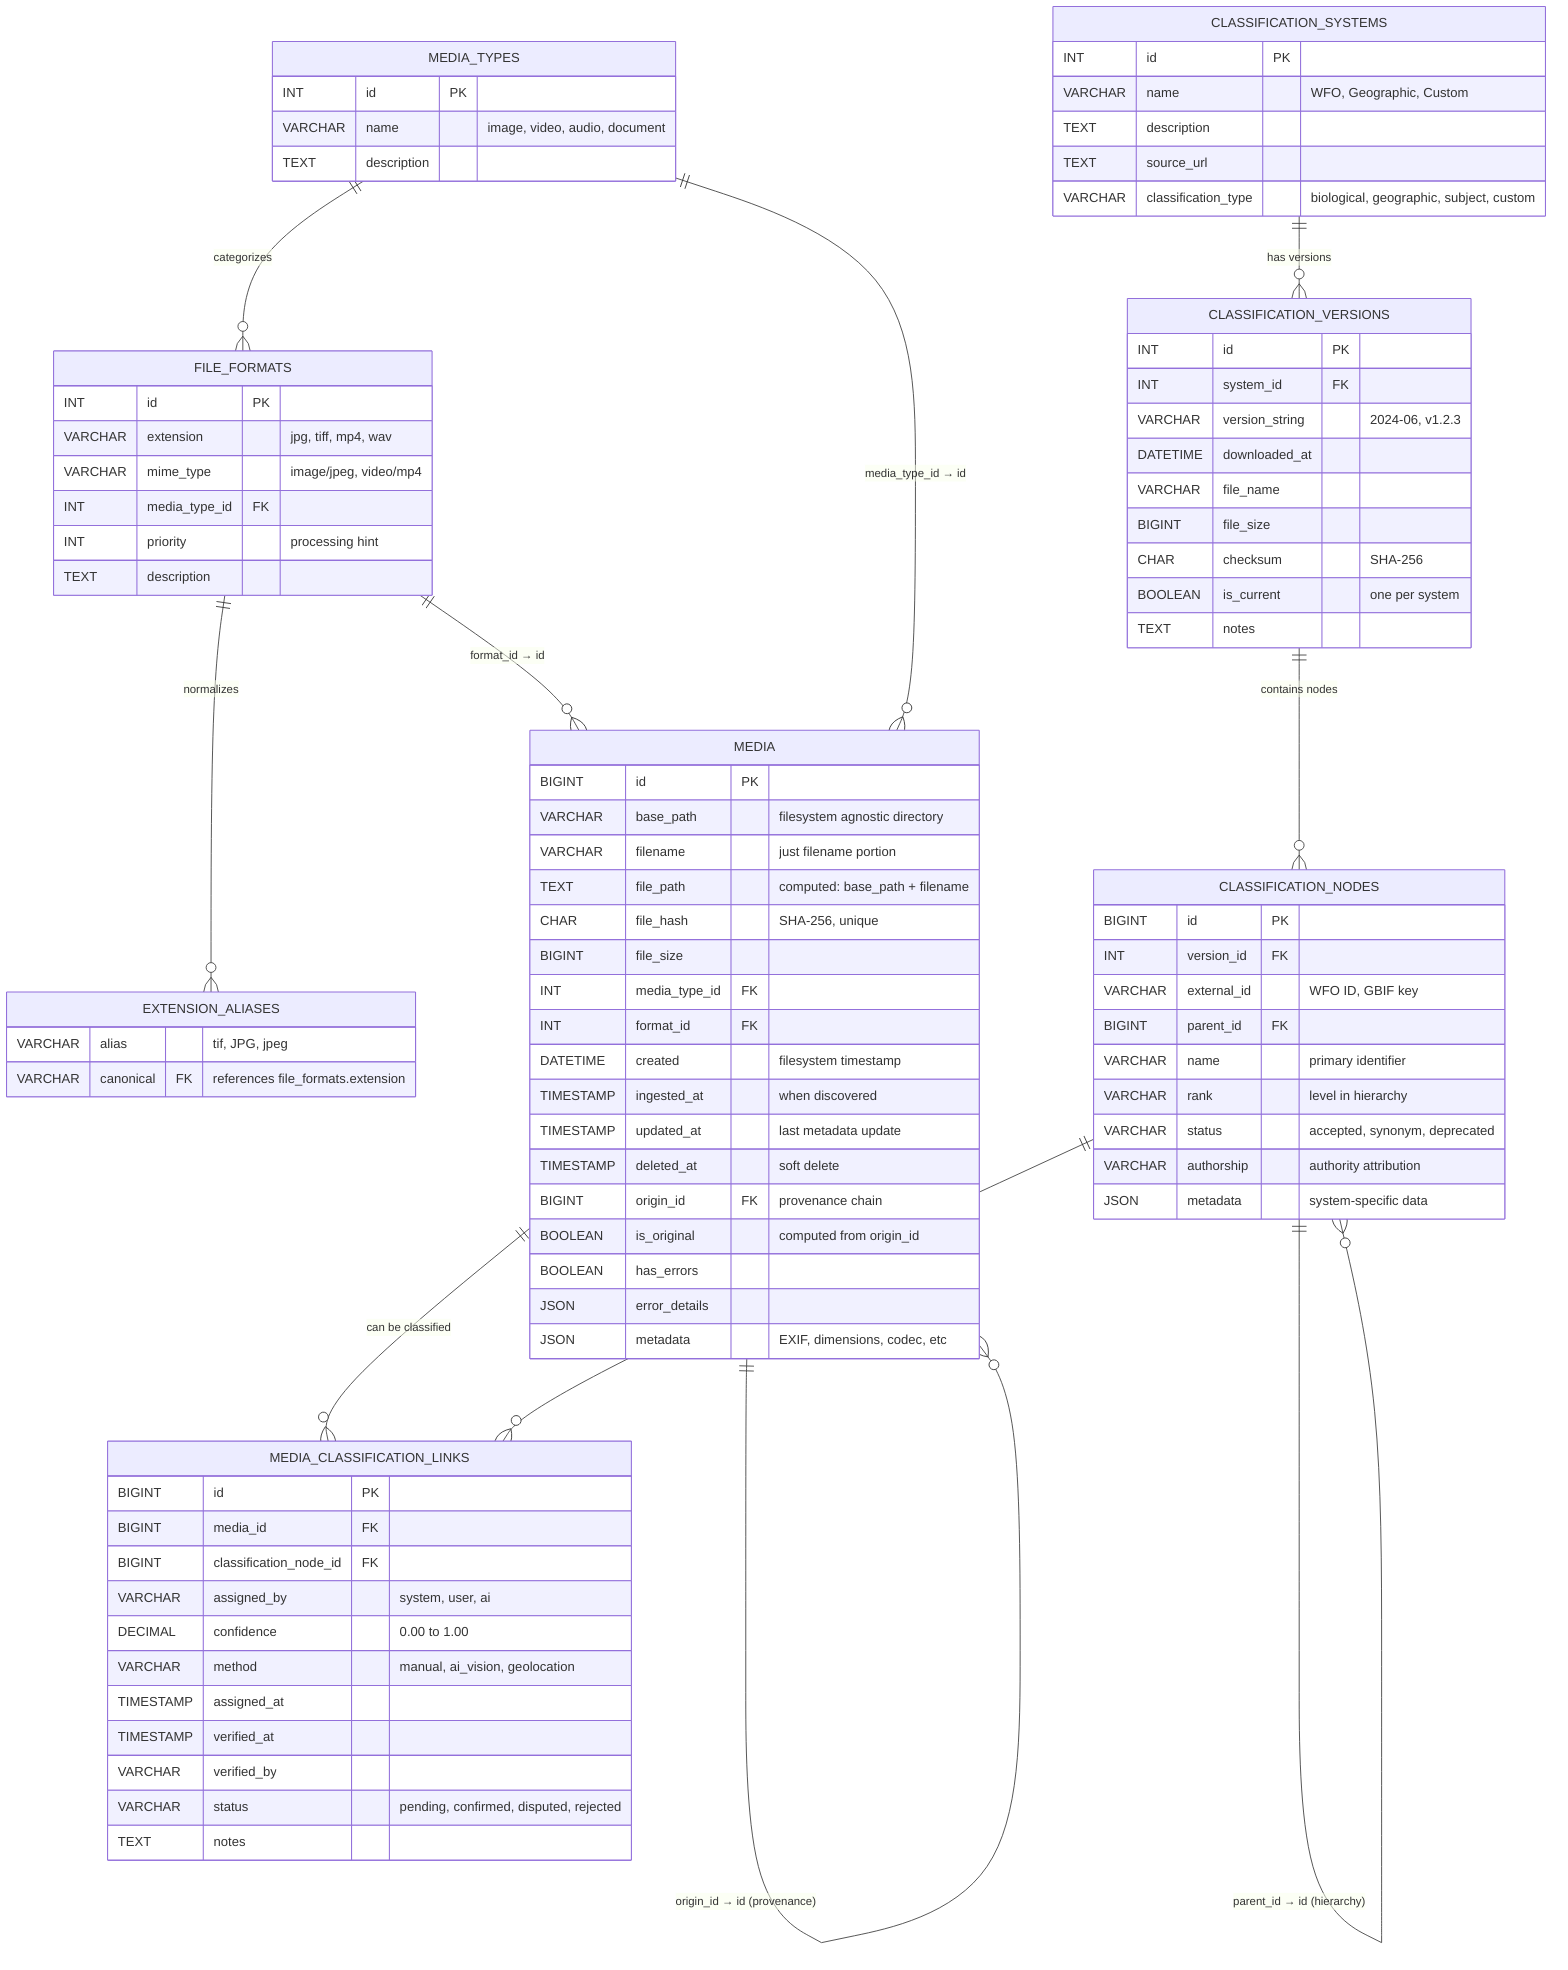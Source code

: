 erDiagram
    %% Media Management Tables
    MEDIA_TYPES {
        INT id PK
        VARCHAR name "image, video, audio, document"
        TEXT description
    }

    FILE_FORMATS {
        INT id PK
        VARCHAR extension "jpg, tiff, mp4, wav"
        VARCHAR mime_type "image/jpeg, video/mp4"
        INT media_type_id FK
        INT priority "processing hint"
        TEXT description
    }

    EXTENSION_ALIASES {
        VARCHAR alias "tif, JPG, jpeg"
        VARCHAR canonical FK "references file_formats.extension"
    }

    MEDIA {
        BIGINT id PK
        VARCHAR base_path "filesystem agnostic directory"
        VARCHAR filename "just filename portion"
        TEXT file_path "computed: base_path + filename"
        CHAR file_hash "SHA-256, unique"
        BIGINT file_size
        INT media_type_id FK
        INT format_id FK
        DATETIME created "filesystem timestamp"
        TIMESTAMP ingested_at "when discovered"
        TIMESTAMP updated_at "last metadata update"
        TIMESTAMP deleted_at "soft delete"
        BIGINT origin_id FK "provenance chain"
        BOOLEAN is_original "computed from origin_id"
        BOOLEAN has_errors
        JSON error_details
        JSON metadata "EXIF, dimensions, codec, etc"
    }

    %% Classification System Tables
    CLASSIFICATION_SYSTEMS {
        INT id PK
        VARCHAR name "WFO, Geographic, Custom"
        TEXT description
        TEXT source_url
        VARCHAR classification_type "biological, geographic, subject, custom"
    }

    CLASSIFICATION_VERSIONS {
        INT id PK
        INT system_id FK
        VARCHAR version_string "2024-06, v1.2.3"
        DATETIME downloaded_at
        VARCHAR file_name
        BIGINT file_size
        CHAR checksum "SHA-256"
        BOOLEAN is_current "one per system"
        TEXT notes
    }

    CLASSIFICATION_NODES {
        BIGINT id PK
        INT version_id FK
        VARCHAR external_id "WFO ID, GBIF key"
        BIGINT parent_id FK
        VARCHAR name "primary identifier"
        VARCHAR rank "level in hierarchy"
        VARCHAR status "accepted, synonym, deprecated"
        VARCHAR authorship "authority attribution"
        JSON metadata "system-specific data"
    }

    %% Future: Media-Classification Linking
    MEDIA_CLASSIFICATION_LINKS {
        BIGINT id PK
        BIGINT media_id FK
        BIGINT classification_node_id FK
        VARCHAR assigned_by "system, user, ai"
        DECIMAL confidence "0.00 to 1.00"
        VARCHAR method "manual, ai_vision, geolocation"
        TIMESTAMP assigned_at
        TIMESTAMP verified_at
        VARCHAR verified_by
        VARCHAR status "pending, confirmed, disputed, rejected"
        TEXT notes
    }

    %% Relationships
    MEDIA_TYPES ||--o{ FILE_FORMATS : "categorizes"
    FILE_FORMATS ||--o{ EXTENSION_ALIASES : "normalizes"
    FILE_FORMATS ||--o{ MEDIA : "format_id → id"
    MEDIA_TYPES ||--o{ MEDIA : "media_type_id → id"
    MEDIA ||--o{ MEDIA : "origin_id → id (provenance)"

    CLASSIFICATION_SYSTEMS ||--o{ CLASSIFICATION_VERSIONS : "has versions"
    CLASSIFICATION_VERSIONS ||--o{ CLASSIFICATION_NODES : "contains nodes"
    CLASSIFICATION_NODES ||--o{ CLASSIFICATION_NODES : "parent_id → id (hierarchy)"

    MEDIA ||--o{ MEDIA_CLASSIFICATION_LINKS : "can be classified"
    CLASSIFICATION_NODES ||--o{ MEDIA_CLASSIFICATION_LINKS : "classifies media"